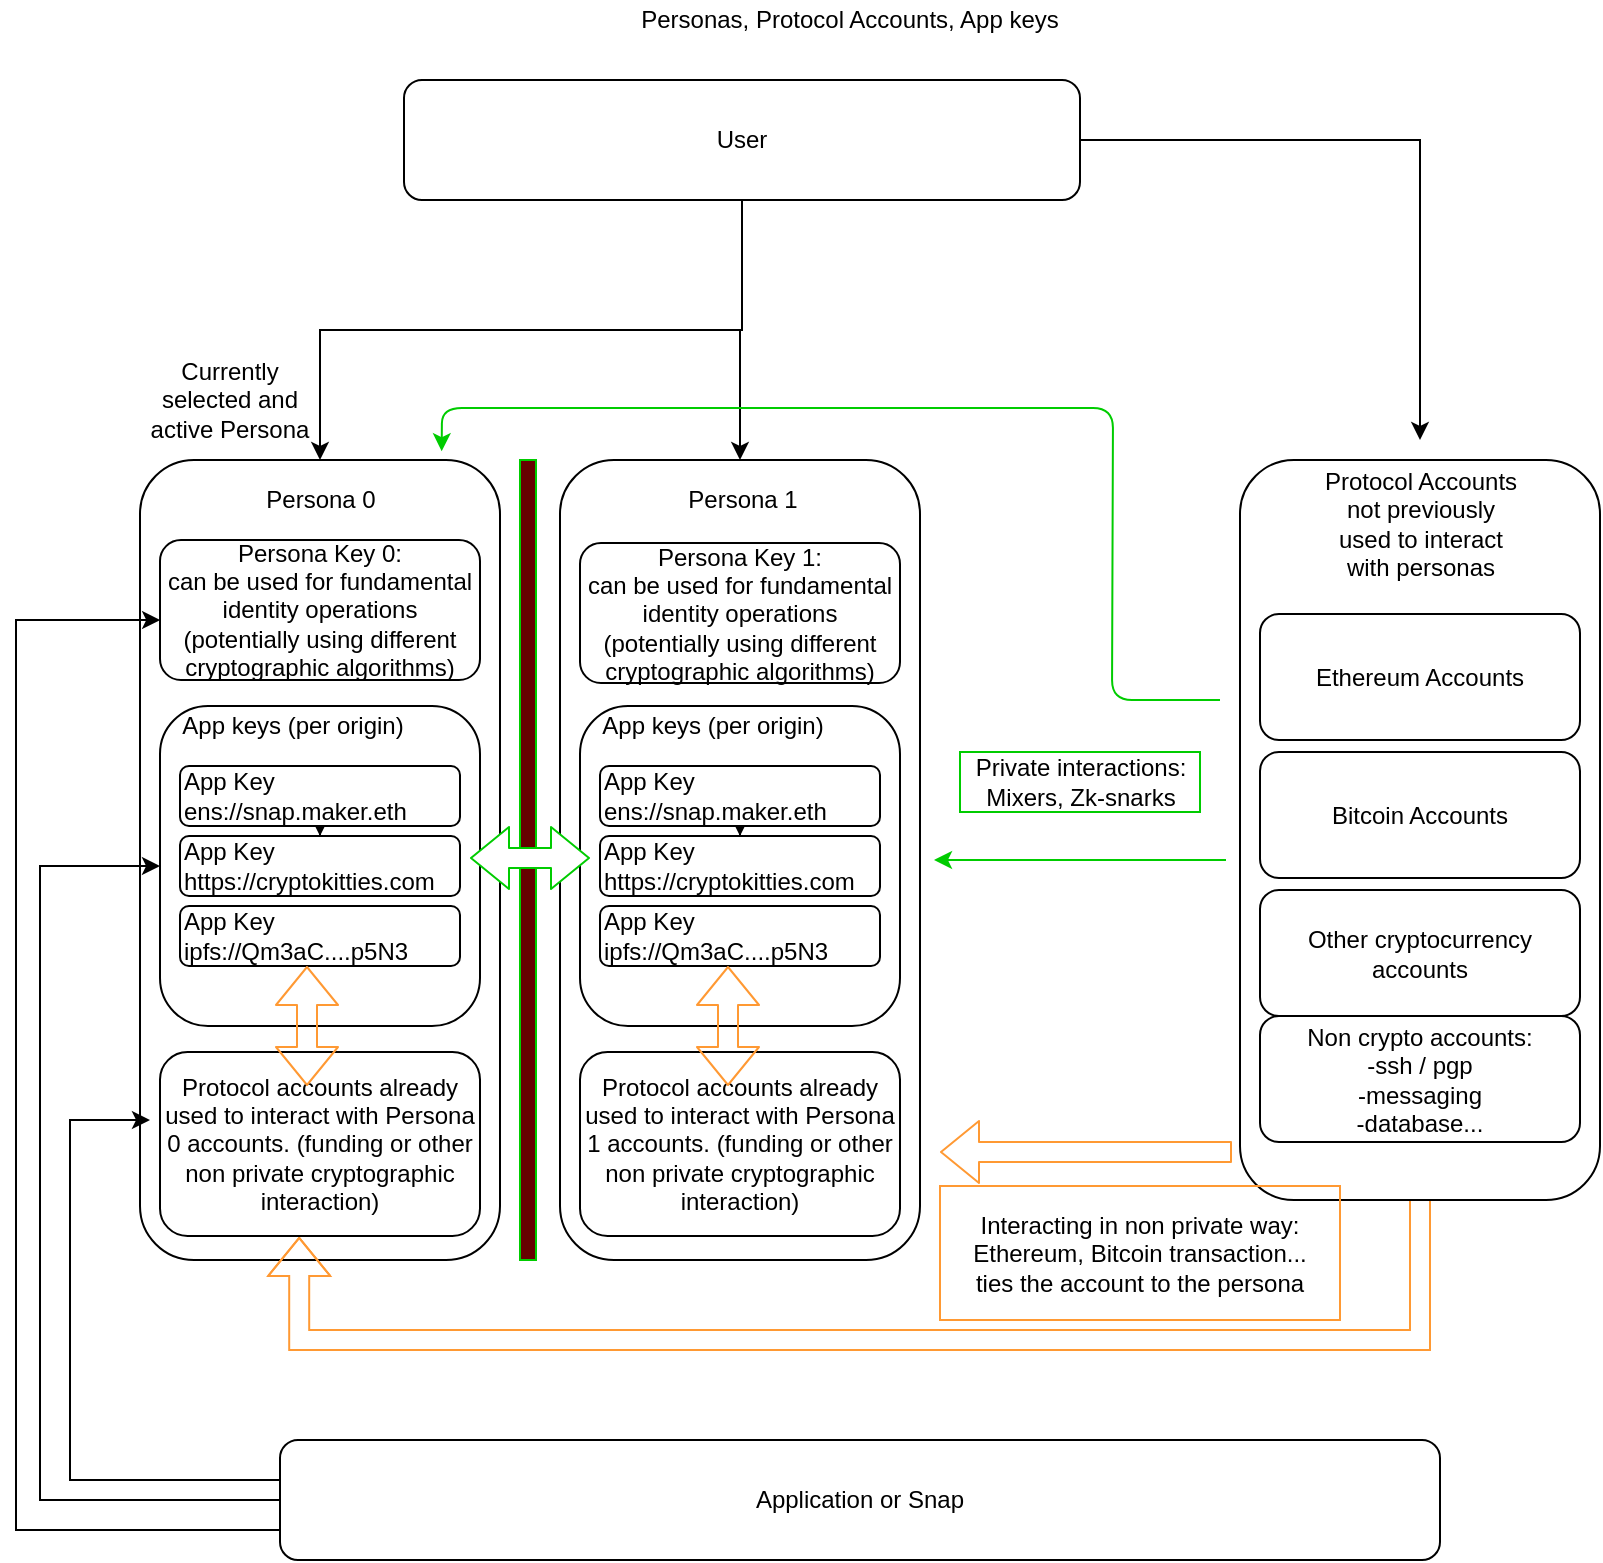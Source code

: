 <mxfile version="12.3.9" type="github" pages="1">
  <diagram id="DJK44X9-KY3EHYHdbx-s" name="Page-1">
    <mxGraphModel dx="837" dy="382" grid="1" gridSize="10" guides="1" tooltips="1" connect="1" arrows="1" fold="1" page="1" pageScale="1" pageWidth="827" pageHeight="1169" math="0" shadow="0">
      <root>
        <mxCell id="0"/>
        <mxCell id="1" parent="0"/>
        <mxCell id="seuzQnp5EJA8UqWP3kgC-20" style="edgeStyle=orthogonalEdgeStyle;rounded=0;orthogonalLoop=1;jettySize=auto;html=1;exitX=0.5;exitY=1;exitDx=0;exitDy=0;entryX=0.5;entryY=0;entryDx=0;entryDy=0;" parent="1" source="seuzQnp5EJA8UqWP3kgC-1" target="seuzQnp5EJA8UqWP3kgC-3" edge="1">
          <mxGeometry relative="1" as="geometry"/>
        </mxCell>
        <mxCell id="seuzQnp5EJA8UqWP3kgC-21" style="edgeStyle=orthogonalEdgeStyle;rounded=0;orthogonalLoop=1;jettySize=auto;html=1;exitX=0.5;exitY=1;exitDx=0;exitDy=0;entryX=0.5;entryY=0;entryDx=0;entryDy=0;" parent="1" source="seuzQnp5EJA8UqWP3kgC-1" target="seuzQnp5EJA8UqWP3kgC-11" edge="1">
          <mxGeometry relative="1" as="geometry"/>
        </mxCell>
        <mxCell id="seuzQnp5EJA8UqWP3kgC-44" style="edgeStyle=orthogonalEdgeStyle;rounded=0;orthogonalLoop=1;jettySize=auto;html=1;" parent="1" source="seuzQnp5EJA8UqWP3kgC-1" edge="1">
          <mxGeometry relative="1" as="geometry">
            <mxPoint x="710" y="230" as="targetPoint"/>
            <Array as="points">
              <mxPoint x="710" y="80"/>
              <mxPoint x="710" y="230"/>
            </Array>
          </mxGeometry>
        </mxCell>
        <mxCell id="seuzQnp5EJA8UqWP3kgC-1" value="User" style="rounded=1;whiteSpace=wrap;html=1;" parent="1" vertex="1">
          <mxGeometry x="202" y="50" width="338" height="60" as="geometry"/>
        </mxCell>
        <mxCell id="seuzQnp5EJA8UqWP3kgC-2" value="Personas, Protocol Accounts, App keys" style="text;html=1;strokeColor=none;fillColor=none;align=center;verticalAlign=middle;whiteSpace=wrap;rounded=0;" parent="1" vertex="1">
          <mxGeometry x="310" y="10" width="230" height="20" as="geometry"/>
        </mxCell>
        <mxCell id="seuzQnp5EJA8UqWP3kgC-3" value="" style="rounded=1;whiteSpace=wrap;html=1;align=left;" parent="1" vertex="1">
          <mxGeometry x="70" y="240" width="180" height="400" as="geometry"/>
        </mxCell>
        <mxCell id="seuzQnp5EJA8UqWP3kgC-60" style="edgeStyle=orthogonalEdgeStyle;rounded=0;orthogonalLoop=1;jettySize=auto;html=1;exitX=0;exitY=0.5;exitDx=0;exitDy=0;strokeColor=#000000;fillColor=#FF9933;" parent="1" source="seuzQnp5EJA8UqWP3kgC-4" edge="1">
          <mxGeometry relative="1" as="geometry">
            <mxPoint x="80" y="443" as="targetPoint"/>
            <Array as="points">
              <mxPoint x="20" y="760"/>
              <mxPoint x="20" y="443"/>
            </Array>
          </mxGeometry>
        </mxCell>
        <mxCell id="seuzQnp5EJA8UqWP3kgC-4" value="Application or Snap" style="rounded=1;whiteSpace=wrap;html=1;" parent="1" vertex="1">
          <mxGeometry x="140" y="730" width="580" height="60" as="geometry"/>
        </mxCell>
        <mxCell id="seuzQnp5EJA8UqWP3kgC-5" value="&lt;div style=&quot;text-align: left&quot;&gt;&lt;br&gt;&lt;/div&gt;" style="rounded=1;whiteSpace=wrap;html=1;" parent="1" vertex="1">
          <mxGeometry x="80" y="363" width="160" height="160" as="geometry"/>
        </mxCell>
        <mxCell id="seuzQnp5EJA8UqWP3kgC-6" value="Persona 0" style="text;html=1;strokeColor=none;fillColor=none;align=center;verticalAlign=middle;whiteSpace=wrap;rounded=0;" parent="1" vertex="1">
          <mxGeometry x="117.5" y="250" width="85" height="20" as="geometry"/>
        </mxCell>
        <mxCell id="seuzQnp5EJA8UqWP3kgC-9" value="" style="edgeStyle=orthogonalEdgeStyle;rounded=0;orthogonalLoop=1;jettySize=auto;html=1;" parent="1" source="seuzQnp5EJA8UqWP3kgC-7" target="seuzQnp5EJA8UqWP3kgC-8" edge="1">
          <mxGeometry relative="1" as="geometry"/>
        </mxCell>
        <mxCell id="seuzQnp5EJA8UqWP3kgC-7" value="&lt;div&gt;&lt;span&gt;App Key&lt;/span&gt;&lt;/div&gt;&lt;div&gt;&lt;span&gt;ens://snap.maker.eth&lt;/span&gt;&lt;/div&gt;" style="rounded=1;whiteSpace=wrap;html=1;align=left;" parent="1" vertex="1">
          <mxGeometry x="90" y="393" width="140" height="30" as="geometry"/>
        </mxCell>
        <mxCell id="seuzQnp5EJA8UqWP3kgC-8" value="&lt;div&gt;&lt;span&gt;App Key&lt;/span&gt;&lt;/div&gt;&lt;div&gt;&lt;span&gt;https://cryptokitties.com&lt;/span&gt;&lt;/div&gt;" style="rounded=1;whiteSpace=wrap;html=1;align=left;" parent="1" vertex="1">
          <mxGeometry x="90" y="428" width="140" height="30" as="geometry"/>
        </mxCell>
        <mxCell id="seuzQnp5EJA8UqWP3kgC-10" value="&lt;div&gt;&lt;span&gt;App Key&lt;/span&gt;&lt;/div&gt;&lt;div&gt;&lt;span&gt;ipfs://Qm3aC....p5N3&lt;/span&gt;&lt;/div&gt;" style="rounded=1;whiteSpace=wrap;html=1;align=left;" parent="1" vertex="1">
          <mxGeometry x="90" y="463" width="140" height="30" as="geometry"/>
        </mxCell>
        <mxCell id="seuzQnp5EJA8UqWP3kgC-11" value="" style="rounded=1;whiteSpace=wrap;html=1;align=left;" parent="1" vertex="1">
          <mxGeometry x="280" y="240" width="180" height="400" as="geometry"/>
        </mxCell>
        <mxCell id="seuzQnp5EJA8UqWP3kgC-12" value="&lt;div style=&quot;text-align: left&quot;&gt;&lt;br&gt;&lt;/div&gt;" style="rounded=1;whiteSpace=wrap;html=1;" parent="1" vertex="1">
          <mxGeometry x="290" y="363" width="160" height="160" as="geometry"/>
        </mxCell>
        <mxCell id="seuzQnp5EJA8UqWP3kgC-13" value="Persona 1" style="text;html=1;strokeColor=none;fillColor=none;align=center;verticalAlign=middle;whiteSpace=wrap;rounded=0;" parent="1" vertex="1">
          <mxGeometry x="329" y="250" width="85" height="20" as="geometry"/>
        </mxCell>
        <mxCell id="seuzQnp5EJA8UqWP3kgC-14" value="" style="edgeStyle=orthogonalEdgeStyle;rounded=0;orthogonalLoop=1;jettySize=auto;html=1;" parent="1" source="seuzQnp5EJA8UqWP3kgC-15" target="seuzQnp5EJA8UqWP3kgC-16" edge="1">
          <mxGeometry relative="1" as="geometry"/>
        </mxCell>
        <mxCell id="seuzQnp5EJA8UqWP3kgC-15" value="&lt;div&gt;&lt;span&gt;App Key&lt;/span&gt;&lt;/div&gt;&lt;div&gt;&lt;span&gt;ens://snap.maker.eth&lt;/span&gt;&lt;/div&gt;" style="rounded=1;whiteSpace=wrap;html=1;align=left;" parent="1" vertex="1">
          <mxGeometry x="300" y="393" width="140" height="30" as="geometry"/>
        </mxCell>
        <mxCell id="seuzQnp5EJA8UqWP3kgC-16" value="&lt;div&gt;&lt;span&gt;App Key&lt;/span&gt;&lt;/div&gt;&lt;div&gt;&lt;span&gt;https://cryptokitties.com&lt;/span&gt;&lt;/div&gt;" style="rounded=1;whiteSpace=wrap;html=1;align=left;" parent="1" vertex="1">
          <mxGeometry x="300" y="428" width="140" height="30" as="geometry"/>
        </mxCell>
        <mxCell id="seuzQnp5EJA8UqWP3kgC-17" value="&lt;div&gt;&lt;span&gt;App Key&lt;/span&gt;&lt;/div&gt;&lt;div&gt;&lt;span&gt;ipfs://Qm3aC....p5N3&lt;/span&gt;&lt;/div&gt;" style="rounded=1;whiteSpace=wrap;html=1;align=left;" parent="1" vertex="1">
          <mxGeometry x="300" y="463" width="140" height="30" as="geometry"/>
        </mxCell>
        <mxCell id="seuzQnp5EJA8UqWP3kgC-22" value="App keys (per origin)" style="text;html=1;strokeColor=none;fillColor=none;align=center;verticalAlign=middle;whiteSpace=wrap;rounded=0;" parent="1" vertex="1">
          <mxGeometry x="90" y="363" width="113" height="20" as="geometry"/>
        </mxCell>
        <mxCell id="seuzQnp5EJA8UqWP3kgC-23" value="App keys (per origin)" style="text;html=1;strokeColor=none;fillColor=none;align=center;verticalAlign=middle;whiteSpace=wrap;rounded=0;" parent="1" vertex="1">
          <mxGeometry x="300" y="363" width="113" height="20" as="geometry"/>
        </mxCell>
        <mxCell id="seuzQnp5EJA8UqWP3kgC-38" style="edgeStyle=orthogonalEdgeStyle;rounded=0;orthogonalLoop=1;jettySize=auto;html=1;entryX=0.435;entryY=1.005;entryDx=0;entryDy=0;entryPerimeter=0;exitX=0.5;exitY=1;exitDx=0;exitDy=0;strokeColor=#FF9933;shape=flexArrow;" parent="1" source="seuzQnp5EJA8UqWP3kgC-29" target="seuzQnp5EJA8UqWP3kgC-33" edge="1">
          <mxGeometry relative="1" as="geometry">
            <mxPoint x="110" y="690" as="targetPoint"/>
            <Array as="points">
              <mxPoint x="710" y="680"/>
              <mxPoint x="149" y="680"/>
            </Array>
          </mxGeometry>
        </mxCell>
        <mxCell id="seuzQnp5EJA8UqWP3kgC-24" value="" style="rounded=1;whiteSpace=wrap;html=1;align=left;" parent="1" vertex="1">
          <mxGeometry x="620" y="240" width="180" height="370" as="geometry"/>
        </mxCell>
        <mxCell id="seuzQnp5EJA8UqWP3kgC-25" value="Protocol Accounts&lt;br&gt;not previously used to interact with personas" style="text;html=1;strokeColor=none;fillColor=none;align=center;verticalAlign=middle;whiteSpace=wrap;rounded=0;" parent="1" vertex="1">
          <mxGeometry x="658.5" y="261.5" width="103" height="20" as="geometry"/>
        </mxCell>
        <mxCell id="seuzQnp5EJA8UqWP3kgC-26" value="&lt;div style=&quot;text-align: left&quot;&gt;Ethereum Accounts&lt;/div&gt;" style="rounded=1;whiteSpace=wrap;html=1;" parent="1" vertex="1">
          <mxGeometry x="630" y="317" width="160" height="63" as="geometry"/>
        </mxCell>
        <mxCell id="seuzQnp5EJA8UqWP3kgC-27" value="&lt;div style=&quot;text-align: left&quot;&gt;Bitcoin Accounts&lt;/div&gt;" style="rounded=1;whiteSpace=wrap;html=1;" parent="1" vertex="1">
          <mxGeometry x="630" y="386" width="160" height="63" as="geometry"/>
        </mxCell>
        <mxCell id="seuzQnp5EJA8UqWP3kgC-28" value="&lt;div&gt;Other cryptocurrency accounts&lt;/div&gt;" style="rounded=1;whiteSpace=wrap;html=1;align=center;" parent="1" vertex="1">
          <mxGeometry x="630" y="455" width="160" height="63" as="geometry"/>
        </mxCell>
        <mxCell id="seuzQnp5EJA8UqWP3kgC-29" value="&lt;div&gt;Non crypto accounts:&lt;/div&gt;&lt;div&gt;-ssh / pgp&lt;/div&gt;&lt;div&gt;-messaging&lt;/div&gt;&lt;div&gt;-database...&lt;/div&gt;" style="rounded=1;whiteSpace=wrap;html=1;align=center;" parent="1" vertex="1">
          <mxGeometry x="630" y="518" width="160" height="63" as="geometry"/>
        </mxCell>
        <mxCell id="seuzQnp5EJA8UqWP3kgC-33" value="&lt;div&gt;Protocol accounts already used to interact with Persona 0 accounts. (funding or other non private cryptographic interaction)&lt;/div&gt;" style="rounded=1;whiteSpace=wrap;html=1;align=center;" parent="1" vertex="1">
          <mxGeometry x="80" y="536" width="160" height="92" as="geometry"/>
        </mxCell>
        <mxCell id="seuzQnp5EJA8UqWP3kgC-40" value="&lt;div&gt;Persona Key 0:&lt;/div&gt;&lt;div&gt;can be used for fundamental identity operations (potentially using different cryptographic algorithms)&lt;/div&gt;" style="rounded=1;whiteSpace=wrap;html=1;align=center;" parent="1" vertex="1">
          <mxGeometry x="80" y="280" width="160" height="70" as="geometry"/>
        </mxCell>
        <mxCell id="seuzQnp5EJA8UqWP3kgC-45" value="&lt;div&gt;Persona Key 1:&lt;/div&gt;&lt;div&gt;can be used for fundamental identity operations&lt;/div&gt;&lt;div&gt;(potentially using different cryptographic algorithms)&lt;br&gt;&lt;/div&gt;" style="rounded=1;whiteSpace=wrap;html=1;align=center;" parent="1" vertex="1">
          <mxGeometry x="290" y="281.5" width="160" height="70" as="geometry"/>
        </mxCell>
        <mxCell id="seuzQnp5EJA8UqWP3kgC-47" value="&lt;div&gt;Protocol accounts already used to interact with Persona 1 accounts. (funding or other non private cryptographic interaction)&lt;/div&gt;" style="rounded=1;whiteSpace=wrap;html=1;align=center;" parent="1" vertex="1">
          <mxGeometry x="290" y="536" width="160" height="92" as="geometry"/>
        </mxCell>
        <mxCell id="seuzQnp5EJA8UqWP3kgC-50" value="Interacting in non private way:&lt;br&gt;Ethereum, Bitcoin transaction...&lt;br&gt;ties the account to the persona" style="text;html=1;strokeColor=#FF9933;fillColor=none;align=center;verticalAlign=middle;whiteSpace=wrap;rounded=0;direction=south;" parent="1" vertex="1">
          <mxGeometry x="470" y="603" width="200" height="67" as="geometry"/>
        </mxCell>
        <mxCell id="seuzQnp5EJA8UqWP3kgC-52" value="" style="endArrow=classic;html=1;strokeColor=#FF9933;shape=flexArrow;" parent="1" edge="1">
          <mxGeometry width="50" height="50" relative="1" as="geometry">
            <mxPoint x="616" y="586" as="sourcePoint"/>
            <mxPoint x="470" y="586" as="targetPoint"/>
          </mxGeometry>
        </mxCell>
        <mxCell id="seuzQnp5EJA8UqWP3kgC-54" value="" style="endArrow=classic;html=1;strokeColor=#00CC00;" parent="1" edge="1">
          <mxGeometry width="50" height="50" relative="1" as="geometry">
            <mxPoint x="613" y="440" as="sourcePoint"/>
            <mxPoint x="467" y="440" as="targetPoint"/>
          </mxGeometry>
        </mxCell>
        <mxCell id="seuzQnp5EJA8UqWP3kgC-55" value="Private interactions:&lt;br&gt;Mixers, Zk-snarks" style="text;html=1;align=center;verticalAlign=middle;resizable=0;points=[];;autosize=1;strokeColor=#00CC00;" parent="1" vertex="1">
          <mxGeometry x="480" y="386" width="120" height="30" as="geometry"/>
        </mxCell>
        <mxCell id="seuzQnp5EJA8UqWP3kgC-57" value="" style="endArrow=classic;html=1;strokeColor=#00CC00;entryX=0.838;entryY=-0.011;entryDx=0;entryDy=0;entryPerimeter=0;" parent="1" target="seuzQnp5EJA8UqWP3kgC-3" edge="1">
          <mxGeometry width="50" height="50" relative="1" as="geometry">
            <mxPoint x="610" y="360" as="sourcePoint"/>
            <mxPoint x="183.5" y="214" as="targetPoint"/>
            <Array as="points">
              <mxPoint x="556" y="360"/>
              <mxPoint x="556.5" y="214"/>
              <mxPoint x="221" y="214"/>
            </Array>
          </mxGeometry>
        </mxCell>
        <mxCell id="seuzQnp5EJA8UqWP3kgC-61" value="" style="rounded=0;whiteSpace=wrap;html=1;strokeColor=#00CC00;fillColor=#660000;" parent="1" vertex="1">
          <mxGeometry x="260" y="240" width="8" height="400" as="geometry"/>
        </mxCell>
        <mxCell id="seuzQnp5EJA8UqWP3kgC-68" value="" style="shape=flexArrow;endArrow=classic;startArrow=classic;html=1;strokeColor=#00CC00;fillColor=#FFFFFF;" parent="1" edge="1">
          <mxGeometry width="50" height="50" relative="1" as="geometry">
            <mxPoint x="235" y="439" as="sourcePoint"/>
            <mxPoint x="295" y="439" as="targetPoint"/>
          </mxGeometry>
        </mxCell>
        <mxCell id="BkmEYg5Jo84UTognSoJv-1" value="" style="shape=flexArrow;endArrow=classic;startArrow=classic;html=1;strokeColor=#FF9933;" parent="1" edge="1">
          <mxGeometry width="50" height="50" relative="1" as="geometry">
            <mxPoint x="153.5" y="553" as="sourcePoint"/>
            <mxPoint x="153.5" y="493" as="targetPoint"/>
          </mxGeometry>
        </mxCell>
        <mxCell id="BkmEYg5Jo84UTognSoJv-3" value="" style="shape=flexArrow;endArrow=classic;startArrow=classic;html=1;strokeColor=#FF9933;" parent="1" edge="1">
          <mxGeometry width="50" height="50" relative="1" as="geometry">
            <mxPoint x="364" y="553" as="sourcePoint"/>
            <mxPoint x="364" y="493" as="targetPoint"/>
          </mxGeometry>
        </mxCell>
        <mxCell id="BkmEYg5Jo84UTognSoJv-5" style="edgeStyle=orthogonalEdgeStyle;rounded=0;orthogonalLoop=1;jettySize=auto;html=1;strokeColor=#000000;fillColor=#FF9933;" parent="1" edge="1">
          <mxGeometry relative="1" as="geometry">
            <mxPoint x="75" y="570" as="targetPoint"/>
            <Array as="points">
              <mxPoint x="35" y="750"/>
              <mxPoint x="35" y="570"/>
            </Array>
            <mxPoint x="140" y="750" as="sourcePoint"/>
          </mxGeometry>
        </mxCell>
        <mxCell id="BkmEYg5Jo84UTognSoJv-6" style="edgeStyle=orthogonalEdgeStyle;rounded=0;orthogonalLoop=1;jettySize=auto;html=1;exitX=0;exitY=0.75;exitDx=0;exitDy=0;strokeColor=#000000;fillColor=#FF9933;entryX=0.056;entryY=0.2;entryDx=0;entryDy=0;entryPerimeter=0;" parent="1" source="seuzQnp5EJA8UqWP3kgC-4" target="seuzQnp5EJA8UqWP3kgC-3" edge="1">
          <mxGeometry relative="1" as="geometry">
            <mxPoint x="57.714" y="457.714" as="targetPoint"/>
            <Array as="points">
              <mxPoint x="8" y="775"/>
              <mxPoint x="8" y="320"/>
            </Array>
            <mxPoint x="117.714" y="774.857" as="sourcePoint"/>
          </mxGeometry>
        </mxCell>
        <mxCell id="XRql2Zaib5XiZDK71EUZ-1" value="Currently selected and active Persona" style="text;html=1;strokeColor=none;fillColor=none;align=center;verticalAlign=middle;whiteSpace=wrap;rounded=0;" vertex="1" parent="1">
          <mxGeometry x="70" y="200" width="90" height="20" as="geometry"/>
        </mxCell>
      </root>
    </mxGraphModel>
  </diagram>
</mxfile>
